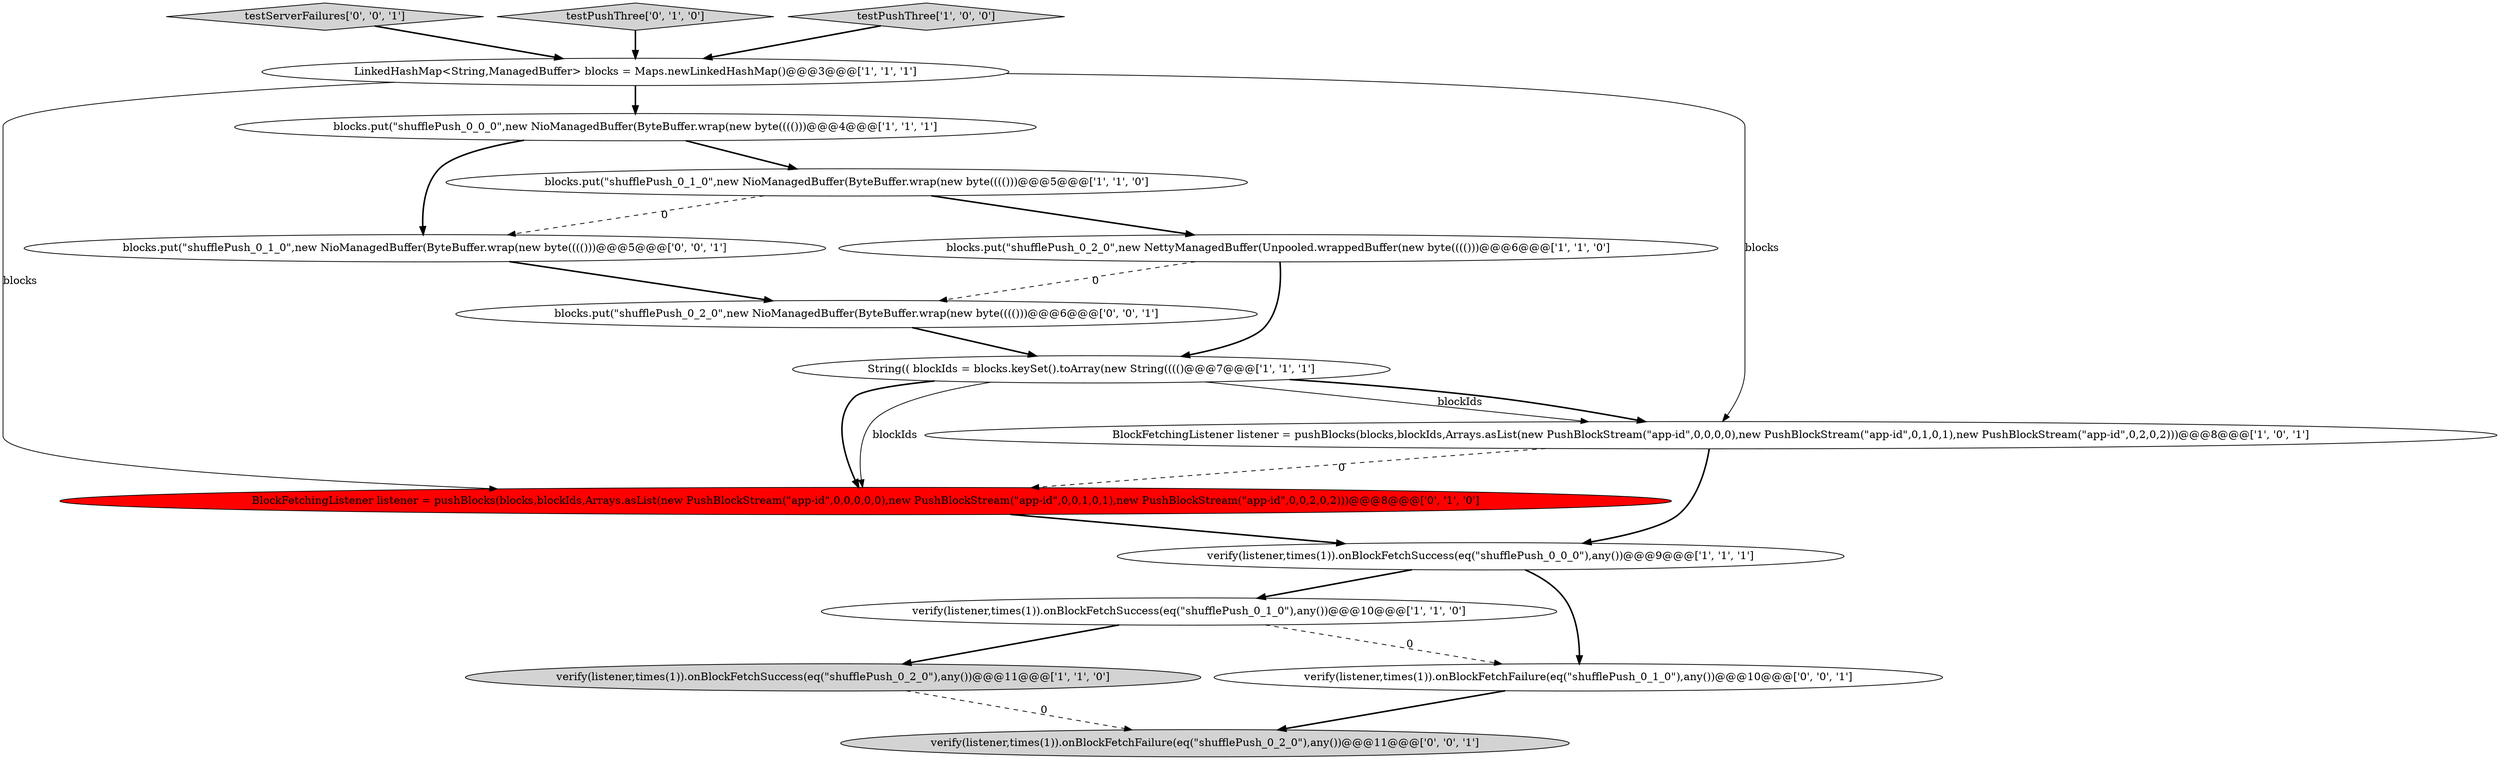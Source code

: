 digraph {
14 [style = filled, label = "verify(listener,times(1)).onBlockFetchFailure(eq(\"shufflePush_0_2_0\"),any())@@@11@@@['0', '0', '1']", fillcolor = lightgray, shape = ellipse image = "AAA0AAABBB3BBB"];
13 [style = filled, label = "blocks.put(\"shufflePush_0_2_0\",new NioManagedBuffer(ByteBuffer.wrap(new byte(((()))@@@6@@@['0', '0', '1']", fillcolor = white, shape = ellipse image = "AAA0AAABBB3BBB"];
1 [style = filled, label = "LinkedHashMap<String,ManagedBuffer> blocks = Maps.newLinkedHashMap()@@@3@@@['1', '1', '1']", fillcolor = white, shape = ellipse image = "AAA0AAABBB1BBB"];
15 [style = filled, label = "testServerFailures['0', '0', '1']", fillcolor = lightgray, shape = diamond image = "AAA0AAABBB3BBB"];
8 [style = filled, label = "blocks.put(\"shufflePush_0_0_0\",new NioManagedBuffer(ByteBuffer.wrap(new byte(((()))@@@4@@@['1', '1', '1']", fillcolor = white, shape = ellipse image = "AAA0AAABBB1BBB"];
0 [style = filled, label = "String(( blockIds = blocks.keySet().toArray(new String(((()@@@7@@@['1', '1', '1']", fillcolor = white, shape = ellipse image = "AAA0AAABBB1BBB"];
6 [style = filled, label = "blocks.put(\"shufflePush_0_1_0\",new NioManagedBuffer(ByteBuffer.wrap(new byte(((()))@@@5@@@['1', '1', '0']", fillcolor = white, shape = ellipse image = "AAA0AAABBB1BBB"];
12 [style = filled, label = "blocks.put(\"shufflePush_0_1_0\",new NioManagedBuffer(ByteBuffer.wrap(new byte(((()))@@@5@@@['0', '0', '1']", fillcolor = white, shape = ellipse image = "AAA0AAABBB3BBB"];
7 [style = filled, label = "verify(listener,times(1)).onBlockFetchSuccess(eq(\"shufflePush_0_1_0\"),any())@@@10@@@['1', '1', '0']", fillcolor = white, shape = ellipse image = "AAA0AAABBB1BBB"];
4 [style = filled, label = "verify(listener,times(1)).onBlockFetchSuccess(eq(\"shufflePush_0_0_0\"),any())@@@9@@@['1', '1', '1']", fillcolor = white, shape = ellipse image = "AAA0AAABBB1BBB"];
3 [style = filled, label = "verify(listener,times(1)).onBlockFetchSuccess(eq(\"shufflePush_0_2_0\"),any())@@@11@@@['1', '1', '0']", fillcolor = lightgray, shape = ellipse image = "AAA0AAABBB1BBB"];
16 [style = filled, label = "verify(listener,times(1)).onBlockFetchFailure(eq(\"shufflePush_0_1_0\"),any())@@@10@@@['0', '0', '1']", fillcolor = white, shape = ellipse image = "AAA0AAABBB3BBB"];
11 [style = filled, label = "testPushThree['0', '1', '0']", fillcolor = lightgray, shape = diamond image = "AAA0AAABBB2BBB"];
10 [style = filled, label = "BlockFetchingListener listener = pushBlocks(blocks,blockIds,Arrays.asList(new PushBlockStream(\"app-id\",0,0,0,0,0),new PushBlockStream(\"app-id\",0,0,1,0,1),new PushBlockStream(\"app-id\",0,0,2,0,2)))@@@8@@@['0', '1', '0']", fillcolor = red, shape = ellipse image = "AAA1AAABBB2BBB"];
2 [style = filled, label = "blocks.put(\"shufflePush_0_2_0\",new NettyManagedBuffer(Unpooled.wrappedBuffer(new byte(((()))@@@6@@@['1', '1', '0']", fillcolor = white, shape = ellipse image = "AAA0AAABBB1BBB"];
5 [style = filled, label = "BlockFetchingListener listener = pushBlocks(blocks,blockIds,Arrays.asList(new PushBlockStream(\"app-id\",0,0,0,0),new PushBlockStream(\"app-id\",0,1,0,1),new PushBlockStream(\"app-id\",0,2,0,2)))@@@8@@@['1', '0', '1']", fillcolor = white, shape = ellipse image = "AAA0AAABBB1BBB"];
9 [style = filled, label = "testPushThree['1', '0', '0']", fillcolor = lightgray, shape = diamond image = "AAA0AAABBB1BBB"];
1->8 [style = bold, label=""];
11->1 [style = bold, label=""];
1->5 [style = solid, label="blocks"];
7->16 [style = dashed, label="0"];
8->6 [style = bold, label=""];
1->10 [style = solid, label="blocks"];
7->3 [style = bold, label=""];
4->7 [style = bold, label=""];
6->2 [style = bold, label=""];
6->12 [style = dashed, label="0"];
12->13 [style = bold, label=""];
0->10 [style = bold, label=""];
2->0 [style = bold, label=""];
5->10 [style = dashed, label="0"];
0->10 [style = solid, label="blockIds"];
2->13 [style = dashed, label="0"];
0->5 [style = solid, label="blockIds"];
5->4 [style = bold, label=""];
10->4 [style = bold, label=""];
16->14 [style = bold, label=""];
3->14 [style = dashed, label="0"];
9->1 [style = bold, label=""];
8->12 [style = bold, label=""];
0->5 [style = bold, label=""];
4->16 [style = bold, label=""];
13->0 [style = bold, label=""];
15->1 [style = bold, label=""];
}

